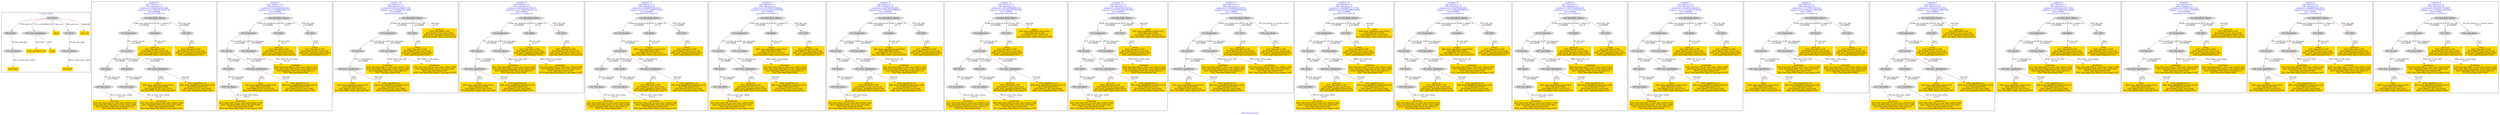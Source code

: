 digraph n0 {
fontcolor="blue"
remincross="true"
label="s09-s-18-artists.json"
subgraph cluster_0 {
label="1-correct model"
n2[style="filled",color="white",fillcolor="lightgray",label="E39_Actor1"];
n3[style="filled",color="white",fillcolor="lightgray",label="E69_Death1"];
n4[style="filled",color="white",fillcolor="lightgray",label="E82_Actor_Appellation1"];
n5[shape="plaintext",style="filled",fillcolor="gold",label="values"];
n6[style="filled",color="white",fillcolor="lightgray",label="E67_Birth1"];
n7[shape="plaintext",style="filled",fillcolor="gold",label="artist_uri"];
n8[style="filled",color="white",fillcolor="lightgray",label="E52_Time-Span1"];
n9[shape="plaintext",style="filled",fillcolor="gold",label="birthValue"];
n10[style="filled",color="white",fillcolor="lightgray",label="E52_Time-Span2"];
n11[shape="plaintext",style="filled",fillcolor="gold",label="deathValue"];
n12[shape="plaintext",style="filled",fillcolor="gold",label="artist_appellation_uri"];
n13[shape="plaintext",style="filled",fillcolor="gold",label="values"];
}
subgraph cluster_1 {
label="candidate 0\nlink coherence:1.0\nnode coherence:1.0\nconfidence:0.5388163832923888\nmapping score:0.5407165722085739\ncost:14.99986\n-precision:0.4-recall:0.55"
n15[style="filled",color="white",fillcolor="lightgray",label="E12_Production1"];
n16[style="filled",color="white",fillcolor="lightgray",label="E21_Person1"];
n17[style="filled",color="white",fillcolor="lightgray",label="E67_Birth1"];
n18[style="filled",color="white",fillcolor="lightgray",label="E69_Death1"];
n19[style="filled",color="white",fillcolor="lightgray",label="E82_Actor_Appellation1"];
n20[style="filled",color="white",fillcolor="lightgray",label="E22_Man-Made_Object1"];
n21[style="filled",color="white",fillcolor="lightgray",label="E30_Right1"];
n22[style="filled",color="white",fillcolor="lightgray",label="E35_Title1"];
n23[style="filled",color="white",fillcolor="lightgray",label="E52_Time-Span1"];
n24[style="filled",color="white",fillcolor="lightgray",label="E52_Time-Span3"];
n25[shape="plaintext",style="filled",fillcolor="gold",label="artist_uri\n[E35_Title,label,0.579]\n[E30_Right,P3_has_note,0.218]\n[E82_Actor_Appellation,label,0.203]\n[E22_Man-Made_Object,classLink,0.0]"];
n26[shape="plaintext",style="filled",fillcolor="gold",label="values\n[E82_Actor_Appellation,label,0.653]\n[E35_Title,label,0.265]\n[E30_Right,P3_has_note,0.075]\n[E22_Man-Made_Object,classLink,0.007]"];
n27[shape="plaintext",style="filled",fillcolor="gold",label="artist_appellation_uri\n[E82_Actor_Appellation,classLink,0.873]\n[E35_Title,label,0.073]\n[E30_Right,P3_has_note,0.028]\n[E82_Actor_Appellation,label,0.026]"];
n28[shape="plaintext",style="filled",fillcolor="gold",label="values\n[E35_Title,label,0.758]\n[E30_Right,P3_has_note,0.134]\n[E82_Actor_Appellation,label,0.081]\n[E40_Legal_Body,label,0.027]"];
n29[shape="plaintext",style="filled",fillcolor="gold",label="deathValue\n[E52_Time-Span,P82_at_some_time_within,0.399]\n[E52_Time-Span,P82b_end_of_the_end,0.265]\n[E52_Time-Span,label,0.195]\n[E52_Time-Span,P82a_begin_of_the_begin,0.141]"];
n30[shape="plaintext",style="filled",fillcolor="gold",label="birthValue\n[E52_Time-Span,P82_at_some_time_within,0.332]\n[E52_Time-Span,P82a_begin_of_the_begin,0.306]\n[E52_Time-Span,P82b_end_of_the_end,0.27]\n[E52_Time-Span,label,0.092]"];
}
subgraph cluster_2 {
label="candidate 1\nlink coherence:1.0\nnode coherence:1.0\nconfidence:0.5345248401288784\nmapping score:0.5392860578207371\ncost:13.99988\n-precision:0.21-recall:0.27"
n32[style="filled",color="white",fillcolor="lightgray",label="E12_Production1"];
n33[style="filled",color="white",fillcolor="lightgray",label="E21_Person1"];
n34[style="filled",color="white",fillcolor="lightgray",label="E52_Time-Span2"];
n35[style="filled",color="white",fillcolor="lightgray",label="E67_Birth1"];
n36[style="filled",color="white",fillcolor="lightgray",label="E82_Actor_Appellation1"];
n37[style="filled",color="white",fillcolor="lightgray",label="E22_Man-Made_Object1"];
n38[style="filled",color="white",fillcolor="lightgray",label="E30_Right1"];
n39[style="filled",color="white",fillcolor="lightgray",label="E35_Title1"];
n40[style="filled",color="white",fillcolor="lightgray",label="E52_Time-Span1"];
n41[shape="plaintext",style="filled",fillcolor="gold",label="artist_uri\n[E35_Title,label,0.579]\n[E30_Right,P3_has_note,0.218]\n[E82_Actor_Appellation,label,0.203]\n[E22_Man-Made_Object,classLink,0.0]"];
n42[shape="plaintext",style="filled",fillcolor="gold",label="values\n[E82_Actor_Appellation,label,0.653]\n[E35_Title,label,0.265]\n[E30_Right,P3_has_note,0.075]\n[E22_Man-Made_Object,classLink,0.007]"];
n43[shape="plaintext",style="filled",fillcolor="gold",label="artist_appellation_uri\n[E82_Actor_Appellation,classLink,0.873]\n[E35_Title,label,0.073]\n[E30_Right,P3_has_note,0.028]\n[E82_Actor_Appellation,label,0.026]"];
n44[shape="plaintext",style="filled",fillcolor="gold",label="values\n[E35_Title,label,0.758]\n[E30_Right,P3_has_note,0.134]\n[E82_Actor_Appellation,label,0.081]\n[E40_Legal_Body,label,0.027]"];
n45[shape="plaintext",style="filled",fillcolor="gold",label="birthValue\n[E52_Time-Span,P82_at_some_time_within,0.332]\n[E52_Time-Span,P82a_begin_of_the_begin,0.306]\n[E52_Time-Span,P82b_end_of_the_end,0.27]\n[E52_Time-Span,label,0.092]"];
n46[shape="plaintext",style="filled",fillcolor="gold",label="deathValue\n[E52_Time-Span,P82_at_some_time_within,0.399]\n[E52_Time-Span,P82b_end_of_the_end,0.265]\n[E52_Time-Span,label,0.195]\n[E52_Time-Span,P82a_begin_of_the_begin,0.141]"];
}
subgraph cluster_3 {
label="candidate 10\nlink coherence:1.0\nnode coherence:1.0\nconfidence:0.44911012586873106\nmapping score:0.538592264178466\ncost:10.99991\n-precision:0.18-recall:0.18"
n48[style="filled",color="white",fillcolor="lightgray",label="E12_Production1"];
n49[style="filled",color="white",fillcolor="lightgray",label="E21_Person1"];
n50[style="filled",color="white",fillcolor="lightgray",label="E52_Time-Span2"];
n51[style="filled",color="white",fillcolor="lightgray",label="E82_Actor_Appellation1"];
n52[style="filled",color="white",fillcolor="lightgray",label="E22_Man-Made_Object1"];
n53[style="filled",color="white",fillcolor="lightgray",label="E35_Title1"];
n54[shape="plaintext",style="filled",fillcolor="gold",label="values\n[E82_Actor_Appellation,label,0.653]\n[E35_Title,label,0.265]\n[E30_Right,P3_has_note,0.075]\n[E22_Man-Made_Object,classLink,0.007]"];
n55[shape="plaintext",style="filled",fillcolor="gold",label="artist_appellation_uri\n[E82_Actor_Appellation,classLink,0.873]\n[E35_Title,label,0.073]\n[E30_Right,P3_has_note,0.028]\n[E82_Actor_Appellation,label,0.026]"];
n56[shape="plaintext",style="filled",fillcolor="gold",label="artist_uri\n[E35_Title,label,0.579]\n[E30_Right,P3_has_note,0.218]\n[E82_Actor_Appellation,label,0.203]\n[E22_Man-Made_Object,classLink,0.0]"];
n57[shape="plaintext",style="filled",fillcolor="gold",label="values\n[E35_Title,label,0.758]\n[E30_Right,P3_has_note,0.134]\n[E82_Actor_Appellation,label,0.081]\n[E40_Legal_Body,label,0.027]"];
n58[shape="plaintext",style="filled",fillcolor="gold",label="birthValue\n[E52_Time-Span,P82_at_some_time_within,0.332]\n[E52_Time-Span,P82a_begin_of_the_begin,0.306]\n[E52_Time-Span,P82b_end_of_the_end,0.27]\n[E52_Time-Span,label,0.092]"];
n59[shape="plaintext",style="filled",fillcolor="gold",label="deathValue\n[E52_Time-Span,P82_at_some_time_within,0.399]\n[E52_Time-Span,P82b_end_of_the_end,0.265]\n[E52_Time-Span,label,0.195]\n[E52_Time-Span,P82a_begin_of_the_begin,0.141]"];
}
subgraph cluster_4 {
label="candidate 11\nlink coherence:1.0\nnode coherence:1.0\nconfidence:0.44154814217066735\nmapping score:0.536071602945778\ncost:11.99991\n-precision:0.17-recall:0.18"
n61[style="filled",color="white",fillcolor="lightgray",label="E12_Production1"];
n62[style="filled",color="white",fillcolor="lightgray",label="E21_Person1"];
n63[style="filled",color="white",fillcolor="lightgray",label="E52_Time-Span2"];
n64[style="filled",color="white",fillcolor="lightgray",label="E82_Actor_Appellation1"];
n65[style="filled",color="white",fillcolor="lightgray",label="E22_Man-Made_Object1"];
n66[style="filled",color="white",fillcolor="lightgray",label="E30_Right1"];
n67[style="filled",color="white",fillcolor="lightgray",label="E35_Title1"];
n68[shape="plaintext",style="filled",fillcolor="gold",label="values\n[E35_Title,label,0.758]\n[E30_Right,P3_has_note,0.134]\n[E82_Actor_Appellation,label,0.081]\n[E40_Legal_Body,label,0.027]"];
n69[shape="plaintext",style="filled",fillcolor="gold",label="values\n[E82_Actor_Appellation,label,0.653]\n[E35_Title,label,0.265]\n[E30_Right,P3_has_note,0.075]\n[E22_Man-Made_Object,classLink,0.007]"];
n70[shape="plaintext",style="filled",fillcolor="gold",label="artist_appellation_uri\n[E82_Actor_Appellation,classLink,0.873]\n[E35_Title,label,0.073]\n[E30_Right,P3_has_note,0.028]\n[E82_Actor_Appellation,label,0.026]"];
n71[shape="plaintext",style="filled",fillcolor="gold",label="artist_uri\n[E35_Title,label,0.579]\n[E30_Right,P3_has_note,0.218]\n[E82_Actor_Appellation,label,0.203]\n[E22_Man-Made_Object,classLink,0.0]"];
n72[shape="plaintext",style="filled",fillcolor="gold",label="birthValue\n[E52_Time-Span,P82_at_some_time_within,0.332]\n[E52_Time-Span,P82a_begin_of_the_begin,0.306]\n[E52_Time-Span,P82b_end_of_the_end,0.27]\n[E52_Time-Span,label,0.092]"];
n73[shape="plaintext",style="filled",fillcolor="gold",label="deathValue\n[E52_Time-Span,P82_at_some_time_within,0.399]\n[E52_Time-Span,P82b_end_of_the_end,0.265]\n[E52_Time-Span,label,0.195]\n[E52_Time-Span,P82a_begin_of_the_begin,0.141]"];
}
subgraph cluster_5 {
label="candidate 12\nlink coherence:1.0\nnode coherence:1.0\nconfidence:0.4399937509929339\nmapping score:0.5077756947754224\ncost:14.99986\n-precision:0.33-recall:0.45"
n75[style="filled",color="white",fillcolor="lightgray",label="E12_Production1"];
n76[style="filled",color="white",fillcolor="lightgray",label="E21_Person1"];
n77[style="filled",color="white",fillcolor="lightgray",label="E67_Birth1"];
n78[style="filled",color="white",fillcolor="lightgray",label="E69_Death1"];
n79[style="filled",color="white",fillcolor="lightgray",label="E82_Actor_Appellation1"];
n80[style="filled",color="white",fillcolor="lightgray",label="E22_Man-Made_Object1"];
n81[style="filled",color="white",fillcolor="lightgray",label="E30_Right1"];
n82[style="filled",color="white",fillcolor="lightgray",label="E35_Title1"];
n83[style="filled",color="white",fillcolor="lightgray",label="E52_Time-Span1"];
n84[style="filled",color="white",fillcolor="lightgray",label="E52_Time-Span3"];
n85[shape="plaintext",style="filled",fillcolor="gold",label="values\n[E82_Actor_Appellation,label,0.653]\n[E35_Title,label,0.265]\n[E30_Right,P3_has_note,0.075]\n[E22_Man-Made_Object,classLink,0.007]"];
n86[shape="plaintext",style="filled",fillcolor="gold",label="artist_uri\n[E35_Title,label,0.579]\n[E30_Right,P3_has_note,0.218]\n[E82_Actor_Appellation,label,0.203]\n[E22_Man-Made_Object,classLink,0.0]"];
n87[shape="plaintext",style="filled",fillcolor="gold",label="artist_appellation_uri\n[E82_Actor_Appellation,classLink,0.873]\n[E35_Title,label,0.073]\n[E30_Right,P3_has_note,0.028]\n[E82_Actor_Appellation,label,0.026]"];
n88[shape="plaintext",style="filled",fillcolor="gold",label="values\n[E35_Title,label,0.758]\n[E30_Right,P3_has_note,0.134]\n[E82_Actor_Appellation,label,0.081]\n[E40_Legal_Body,label,0.027]"];
n89[shape="plaintext",style="filled",fillcolor="gold",label="deathValue\n[E52_Time-Span,P82_at_some_time_within,0.399]\n[E52_Time-Span,P82b_end_of_the_end,0.265]\n[E52_Time-Span,label,0.195]\n[E52_Time-Span,P82a_begin_of_the_begin,0.141]"];
n90[shape="plaintext",style="filled",fillcolor="gold",label="birthValue\n[E52_Time-Span,P82_at_some_time_within,0.332]\n[E52_Time-Span,P82a_begin_of_the_begin,0.306]\n[E52_Time-Span,P82b_end_of_the_end,0.27]\n[E52_Time-Span,label,0.092]"];
}
subgraph cluster_6 {
label="candidate 13\nlink coherence:1.0\nnode coherence:1.0\nconfidence:0.4357022078294234\nmapping score:0.5063451803875856\ncost:13.99988\n-precision:0.14-recall:0.18"
n92[style="filled",color="white",fillcolor="lightgray",label="E12_Production1"];
n93[style="filled",color="white",fillcolor="lightgray",label="E21_Person1"];
n94[style="filled",color="white",fillcolor="lightgray",label="E52_Time-Span2"];
n95[style="filled",color="white",fillcolor="lightgray",label="E67_Birth1"];
n96[style="filled",color="white",fillcolor="lightgray",label="E82_Actor_Appellation1"];
n97[style="filled",color="white",fillcolor="lightgray",label="E22_Man-Made_Object1"];
n98[style="filled",color="white",fillcolor="lightgray",label="E30_Right1"];
n99[style="filled",color="white",fillcolor="lightgray",label="E35_Title1"];
n100[style="filled",color="white",fillcolor="lightgray",label="E52_Time-Span1"];
n101[shape="plaintext",style="filled",fillcolor="gold",label="values\n[E82_Actor_Appellation,label,0.653]\n[E35_Title,label,0.265]\n[E30_Right,P3_has_note,0.075]\n[E22_Man-Made_Object,classLink,0.007]"];
n102[shape="plaintext",style="filled",fillcolor="gold",label="artist_uri\n[E35_Title,label,0.579]\n[E30_Right,P3_has_note,0.218]\n[E82_Actor_Appellation,label,0.203]\n[E22_Man-Made_Object,classLink,0.0]"];
n103[shape="plaintext",style="filled",fillcolor="gold",label="artist_appellation_uri\n[E82_Actor_Appellation,classLink,0.873]\n[E35_Title,label,0.073]\n[E30_Right,P3_has_note,0.028]\n[E82_Actor_Appellation,label,0.026]"];
n104[shape="plaintext",style="filled",fillcolor="gold",label="values\n[E35_Title,label,0.758]\n[E30_Right,P3_has_note,0.134]\n[E82_Actor_Appellation,label,0.081]\n[E40_Legal_Body,label,0.027]"];
n105[shape="plaintext",style="filled",fillcolor="gold",label="birthValue\n[E52_Time-Span,P82_at_some_time_within,0.332]\n[E52_Time-Span,P82a_begin_of_the_begin,0.306]\n[E52_Time-Span,P82b_end_of_the_end,0.27]\n[E52_Time-Span,label,0.092]"];
n106[shape="plaintext",style="filled",fillcolor="gold",label="deathValue\n[E52_Time-Span,P82_at_some_time_within,0.399]\n[E52_Time-Span,P82b_end_of_the_end,0.265]\n[E52_Time-Span,label,0.195]\n[E52_Time-Span,P82a_begin_of_the_begin,0.141]"];
}
subgraph cluster_7 {
label="candidate 14\nlink coherence:1.0\nnode coherence:1.0\nconfidence:0.429574637636809\nmapping score:0.5043026569900474\ncost:13.99988\n-precision:0.14-recall:0.18"
n108[style="filled",color="white",fillcolor="lightgray",label="E12_Production1"];
n109[style="filled",color="white",fillcolor="lightgray",label="E21_Person1"];
n110[style="filled",color="white",fillcolor="lightgray",label="E52_Time-Span2"];
n111[style="filled",color="white",fillcolor="lightgray",label="E67_Birth1"];
n112[style="filled",color="white",fillcolor="lightgray",label="E82_Actor_Appellation1"];
n113[style="filled",color="white",fillcolor="lightgray",label="E22_Man-Made_Object1"];
n114[style="filled",color="white",fillcolor="lightgray",label="E30_Right1"];
n115[style="filled",color="white",fillcolor="lightgray",label="E35_Title1"];
n116[style="filled",color="white",fillcolor="lightgray",label="E52_Time-Span1"];
n117[shape="plaintext",style="filled",fillcolor="gold",label="values\n[E82_Actor_Appellation,label,0.653]\n[E35_Title,label,0.265]\n[E30_Right,P3_has_note,0.075]\n[E22_Man-Made_Object,classLink,0.007]"];
n118[shape="plaintext",style="filled",fillcolor="gold",label="artist_uri\n[E35_Title,label,0.579]\n[E30_Right,P3_has_note,0.218]\n[E82_Actor_Appellation,label,0.203]\n[E22_Man-Made_Object,classLink,0.0]"];
n119[shape="plaintext",style="filled",fillcolor="gold",label="artist_appellation_uri\n[E82_Actor_Appellation,classLink,0.873]\n[E35_Title,label,0.073]\n[E30_Right,P3_has_note,0.028]\n[E82_Actor_Appellation,label,0.026]"];
n120[shape="plaintext",style="filled",fillcolor="gold",label="values\n[E35_Title,label,0.758]\n[E30_Right,P3_has_note,0.134]\n[E82_Actor_Appellation,label,0.081]\n[E40_Legal_Body,label,0.027]"];
n121[shape="plaintext",style="filled",fillcolor="gold",label="birthValue\n[E52_Time-Span,P82_at_some_time_within,0.332]\n[E52_Time-Span,P82a_begin_of_the_begin,0.306]\n[E52_Time-Span,P82b_end_of_the_end,0.27]\n[E52_Time-Span,label,0.092]"];
n122[shape="plaintext",style="filled",fillcolor="gold",label="deathValue\n[E52_Time-Span,P82_at_some_time_within,0.399]\n[E52_Time-Span,P82b_end_of_the_end,0.265]\n[E52_Time-Span,label,0.195]\n[E52_Time-Span,P82a_begin_of_the_begin,0.141]"];
}
subgraph cluster_8 {
label="candidate 15\nlink coherence:1.0\nnode coherence:1.0\nconfidence:0.42872878886983296\nmapping score:0.5040207074010554\ncost:13.99986\n-precision:0.36-recall:0.45"
n124[style="filled",color="white",fillcolor="lightgray",label="E12_Production1"];
n125[style="filled",color="white",fillcolor="lightgray",label="E21_Person1"];
n126[style="filled",color="white",fillcolor="lightgray",label="E67_Birth1"];
n127[style="filled",color="white",fillcolor="lightgray",label="E69_Death1"];
n128[style="filled",color="white",fillcolor="lightgray",label="E82_Actor_Appellation1"];
n129[style="filled",color="white",fillcolor="lightgray",label="E22_Man-Made_Object1"];
n130[style="filled",color="white",fillcolor="lightgray",label="E35_Title1"];
n131[style="filled",color="white",fillcolor="lightgray",label="E52_Time-Span1"];
n132[style="filled",color="white",fillcolor="lightgray",label="E52_Time-Span3"];
n133[shape="plaintext",style="filled",fillcolor="gold",label="artist_uri\n[E35_Title,label,0.579]\n[E30_Right,P3_has_note,0.218]\n[E82_Actor_Appellation,label,0.203]\n[E22_Man-Made_Object,classLink,0.0]"];
n134[shape="plaintext",style="filled",fillcolor="gold",label="artist_appellation_uri\n[E82_Actor_Appellation,classLink,0.873]\n[E35_Title,label,0.073]\n[E30_Right,P3_has_note,0.028]\n[E82_Actor_Appellation,label,0.026]"];
n135[shape="plaintext",style="filled",fillcolor="gold",label="values\n[E82_Actor_Appellation,label,0.653]\n[E35_Title,label,0.265]\n[E30_Right,P3_has_note,0.075]\n[E22_Man-Made_Object,classLink,0.007]"];
n136[shape="plaintext",style="filled",fillcolor="gold",label="values\n[E35_Title,label,0.758]\n[E30_Right,P3_has_note,0.134]\n[E82_Actor_Appellation,label,0.081]\n[E40_Legal_Body,label,0.027]"];
n137[shape="plaintext",style="filled",fillcolor="gold",label="deathValue\n[E52_Time-Span,P82_at_some_time_within,0.399]\n[E52_Time-Span,P82b_end_of_the_end,0.265]\n[E52_Time-Span,label,0.195]\n[E52_Time-Span,P82a_begin_of_the_begin,0.141]"];
n138[shape="plaintext",style="filled",fillcolor="gold",label="birthValue\n[E52_Time-Span,P82_at_some_time_within,0.332]\n[E52_Time-Span,P82a_begin_of_the_begin,0.306]\n[E52_Time-Span,P82b_end_of_the_end,0.27]\n[E52_Time-Span,label,0.092]"];
}
subgraph cluster_9 {
label="candidate 16\nlink coherence:1.0\nnode coherence:1.0\nconfidence:0.4244372457063224\nmapping score:0.5025901930132185\ncost:12.99988\n-precision:0.15-recall:0.18"
n140[style="filled",color="white",fillcolor="lightgray",label="E12_Production1"];
n141[style="filled",color="white",fillcolor="lightgray",label="E21_Person1"];
n142[style="filled",color="white",fillcolor="lightgray",label="E52_Time-Span2"];
n143[style="filled",color="white",fillcolor="lightgray",label="E67_Birth1"];
n144[style="filled",color="white",fillcolor="lightgray",label="E82_Actor_Appellation1"];
n145[style="filled",color="white",fillcolor="lightgray",label="E22_Man-Made_Object1"];
n146[style="filled",color="white",fillcolor="lightgray",label="E35_Title1"];
n147[style="filled",color="white",fillcolor="lightgray",label="E52_Time-Span1"];
n148[shape="plaintext",style="filled",fillcolor="gold",label="artist_uri\n[E35_Title,label,0.579]\n[E30_Right,P3_has_note,0.218]\n[E82_Actor_Appellation,label,0.203]\n[E22_Man-Made_Object,classLink,0.0]"];
n149[shape="plaintext",style="filled",fillcolor="gold",label="artist_appellation_uri\n[E82_Actor_Appellation,classLink,0.873]\n[E35_Title,label,0.073]\n[E30_Right,P3_has_note,0.028]\n[E82_Actor_Appellation,label,0.026]"];
n150[shape="plaintext",style="filled",fillcolor="gold",label="values\n[E82_Actor_Appellation,label,0.653]\n[E35_Title,label,0.265]\n[E30_Right,P3_has_note,0.075]\n[E22_Man-Made_Object,classLink,0.007]"];
n151[shape="plaintext",style="filled",fillcolor="gold",label="values\n[E35_Title,label,0.758]\n[E30_Right,P3_has_note,0.134]\n[E82_Actor_Appellation,label,0.081]\n[E40_Legal_Body,label,0.027]"];
n152[shape="plaintext",style="filled",fillcolor="gold",label="birthValue\n[E52_Time-Span,P82_at_some_time_within,0.332]\n[E52_Time-Span,P82a_begin_of_the_begin,0.306]\n[E52_Time-Span,P82b_end_of_the_end,0.27]\n[E52_Time-Span,label,0.092]"];
n153[shape="plaintext",style="filled",fillcolor="gold",label="deathValue\n[E52_Time-Span,P82_at_some_time_within,0.399]\n[E52_Time-Span,P82b_end_of_the_end,0.265]\n[E52_Time-Span,label,0.195]\n[E52_Time-Span,P82a_begin_of_the_begin,0.141]"];
}
subgraph cluster_10 {
label="candidate 17\nlink coherence:1.0\nnode coherence:1.0\nconfidence:0.42364620928306973\nmapping score:0.5301042919832455\ncost:11.99991\n-precision:0.17-recall:0.18"
n155[style="filled",color="white",fillcolor="lightgray",label="E12_Production1"];
n156[style="filled",color="white",fillcolor="lightgray",label="E21_Person1"];
n157[style="filled",color="white",fillcolor="lightgray",label="E52_Time-Span2"];
n158[style="filled",color="white",fillcolor="lightgray",label="E82_Actor_Appellation1"];
n159[style="filled",color="white",fillcolor="lightgray",label="E22_Man-Made_Object1"];
n160[style="filled",color="white",fillcolor="lightgray",label="E35_Title1"];
n161[style="filled",color="white",fillcolor="lightgray",label="E40_Legal_Body1"];
n162[shape="plaintext",style="filled",fillcolor="gold",label="values\n[E82_Actor_Appellation,label,0.653]\n[E35_Title,label,0.265]\n[E30_Right,P3_has_note,0.075]\n[E22_Man-Made_Object,classLink,0.007]"];
n163[shape="plaintext",style="filled",fillcolor="gold",label="artist_appellation_uri\n[E82_Actor_Appellation,classLink,0.873]\n[E35_Title,label,0.073]\n[E30_Right,P3_has_note,0.028]\n[E82_Actor_Appellation,label,0.026]"];
n164[shape="plaintext",style="filled",fillcolor="gold",label="artist_uri\n[E35_Title,label,0.579]\n[E30_Right,P3_has_note,0.218]\n[E82_Actor_Appellation,label,0.203]\n[E22_Man-Made_Object,classLink,0.0]"];
n165[shape="plaintext",style="filled",fillcolor="gold",label="values\n[E35_Title,label,0.758]\n[E30_Right,P3_has_note,0.134]\n[E82_Actor_Appellation,label,0.081]\n[E40_Legal_Body,label,0.027]"];
n166[shape="plaintext",style="filled",fillcolor="gold",label="birthValue\n[E52_Time-Span,P82_at_some_time_within,0.332]\n[E52_Time-Span,P82a_begin_of_the_begin,0.306]\n[E52_Time-Span,P82b_end_of_the_end,0.27]\n[E52_Time-Span,label,0.092]"];
n167[shape="plaintext",style="filled",fillcolor="gold",label="deathValue\n[E52_Time-Span,P82_at_some_time_within,0.399]\n[E52_Time-Span,P82b_end_of_the_end,0.265]\n[E52_Time-Span,label,0.195]\n[E52_Time-Span,P82a_begin_of_the_begin,0.141]"];
}
subgraph cluster_11 {
label="candidate 18\nlink coherence:1.0\nnode coherence:1.0\nconfidence:0.41830967551370796\nmapping score:0.5005476696156804\ncost:12.99988\n-precision:0.15-recall:0.18"
n169[style="filled",color="white",fillcolor="lightgray",label="E12_Production1"];
n170[style="filled",color="white",fillcolor="lightgray",label="E21_Person1"];
n171[style="filled",color="white",fillcolor="lightgray",label="E52_Time-Span2"];
n172[style="filled",color="white",fillcolor="lightgray",label="E67_Birth1"];
n173[style="filled",color="white",fillcolor="lightgray",label="E82_Actor_Appellation1"];
n174[style="filled",color="white",fillcolor="lightgray",label="E22_Man-Made_Object1"];
n175[style="filled",color="white",fillcolor="lightgray",label="E35_Title1"];
n176[style="filled",color="white",fillcolor="lightgray",label="E52_Time-Span1"];
n177[shape="plaintext",style="filled",fillcolor="gold",label="artist_uri\n[E35_Title,label,0.579]\n[E30_Right,P3_has_note,0.218]\n[E82_Actor_Appellation,label,0.203]\n[E22_Man-Made_Object,classLink,0.0]"];
n178[shape="plaintext",style="filled",fillcolor="gold",label="artist_appellation_uri\n[E82_Actor_Appellation,classLink,0.873]\n[E35_Title,label,0.073]\n[E30_Right,P3_has_note,0.028]\n[E82_Actor_Appellation,label,0.026]"];
n179[shape="plaintext",style="filled",fillcolor="gold",label="values\n[E82_Actor_Appellation,label,0.653]\n[E35_Title,label,0.265]\n[E30_Right,P3_has_note,0.075]\n[E22_Man-Made_Object,classLink,0.007]"];
n180[shape="plaintext",style="filled",fillcolor="gold",label="values\n[E35_Title,label,0.758]\n[E30_Right,P3_has_note,0.134]\n[E82_Actor_Appellation,label,0.081]\n[E40_Legal_Body,label,0.027]"];
n181[shape="plaintext",style="filled",fillcolor="gold",label="birthValue\n[E52_Time-Span,P82_at_some_time_within,0.332]\n[E52_Time-Span,P82a_begin_of_the_begin,0.306]\n[E52_Time-Span,P82b_end_of_the_end,0.27]\n[E52_Time-Span,label,0.092]"];
n182[shape="plaintext",style="filled",fillcolor="gold",label="deathValue\n[E52_Time-Span,P82_at_some_time_within,0.399]\n[E52_Time-Span,P82b_end_of_the_end,0.265]\n[E52_Time-Span,label,0.195]\n[E52_Time-Span,P82a_begin_of_the_begin,0.141]"];
}
subgraph cluster_12 {
label="candidate 19\nlink coherence:1.0\nnode coherence:1.0\nconfidence:0.4176447809645883\nmapping score:0.5003260380993072\ncost:13.99988\n-precision:0.21-recall:0.27"
n184[style="filled",color="white",fillcolor="lightgray",label="E12_Production1"];
n185[style="filled",color="white",fillcolor="lightgray",label="E21_Person1"];
n186[style="filled",color="white",fillcolor="lightgray",label="E52_Time-Span2"];
n187[style="filled",color="white",fillcolor="lightgray",label="E67_Birth1"];
n188[style="filled",color="white",fillcolor="lightgray",label="E82_Actor_Appellation1"];
n189[style="filled",color="white",fillcolor="lightgray",label="E22_Man-Made_Object1"];
n190[style="filled",color="white",fillcolor="lightgray",label="E30_Right1"];
n191[style="filled",color="white",fillcolor="lightgray",label="E35_Title1"];
n192[style="filled",color="white",fillcolor="lightgray",label="E52_Time-Span1"];
n193[shape="plaintext",style="filled",fillcolor="gold",label="values\n[E82_Actor_Appellation,label,0.653]\n[E35_Title,label,0.265]\n[E30_Right,P3_has_note,0.075]\n[E22_Man-Made_Object,classLink,0.007]"];
n194[shape="plaintext",style="filled",fillcolor="gold",label="artist_uri\n[E35_Title,label,0.579]\n[E30_Right,P3_has_note,0.218]\n[E82_Actor_Appellation,label,0.203]\n[E22_Man-Made_Object,classLink,0.0]"];
n195[shape="plaintext",style="filled",fillcolor="gold",label="artist_appellation_uri\n[E82_Actor_Appellation,classLink,0.873]\n[E35_Title,label,0.073]\n[E30_Right,P3_has_note,0.028]\n[E82_Actor_Appellation,label,0.026]"];
n196[shape="plaintext",style="filled",fillcolor="gold",label="values\n[E35_Title,label,0.758]\n[E30_Right,P3_has_note,0.134]\n[E82_Actor_Appellation,label,0.081]\n[E40_Legal_Body,label,0.027]"];
n197[shape="plaintext",style="filled",fillcolor="gold",label="deathValue\n[E52_Time-Span,P82_at_some_time_within,0.399]\n[E52_Time-Span,P82b_end_of_the_end,0.265]\n[E52_Time-Span,label,0.195]\n[E52_Time-Span,P82a_begin_of_the_begin,0.141]"];
n198[shape="plaintext",style="filled",fillcolor="gold",label="birthValue\n[E52_Time-Span,P82_at_some_time_within,0.332]\n[E52_Time-Span,P82a_begin_of_the_begin,0.306]\n[E52_Time-Span,P82b_end_of_the_end,0.27]\n[E52_Time-Span,label,0.092]"];
}
subgraph cluster_13 {
label="candidate 2\nlink coherence:1.0\nnode coherence:1.0\nconfidence:0.5283972699362639\nmapping score:0.537243534423199\ncost:13.99988\n-precision:0.21-recall:0.27"
n200[style="filled",color="white",fillcolor="lightgray",label="E12_Production1"];
n201[style="filled",color="white",fillcolor="lightgray",label="E21_Person1"];
n202[style="filled",color="white",fillcolor="lightgray",label="E52_Time-Span2"];
n203[style="filled",color="white",fillcolor="lightgray",label="E67_Birth1"];
n204[style="filled",color="white",fillcolor="lightgray",label="E82_Actor_Appellation1"];
n205[style="filled",color="white",fillcolor="lightgray",label="E22_Man-Made_Object1"];
n206[style="filled",color="white",fillcolor="lightgray",label="E30_Right1"];
n207[style="filled",color="white",fillcolor="lightgray",label="E35_Title1"];
n208[style="filled",color="white",fillcolor="lightgray",label="E52_Time-Span1"];
n209[shape="plaintext",style="filled",fillcolor="gold",label="artist_uri\n[E35_Title,label,0.579]\n[E30_Right,P3_has_note,0.218]\n[E82_Actor_Appellation,label,0.203]\n[E22_Man-Made_Object,classLink,0.0]"];
n210[shape="plaintext",style="filled",fillcolor="gold",label="values\n[E82_Actor_Appellation,label,0.653]\n[E35_Title,label,0.265]\n[E30_Right,P3_has_note,0.075]\n[E22_Man-Made_Object,classLink,0.007]"];
n211[shape="plaintext",style="filled",fillcolor="gold",label="artist_appellation_uri\n[E82_Actor_Appellation,classLink,0.873]\n[E35_Title,label,0.073]\n[E30_Right,P3_has_note,0.028]\n[E82_Actor_Appellation,label,0.026]"];
n212[shape="plaintext",style="filled",fillcolor="gold",label="values\n[E35_Title,label,0.758]\n[E30_Right,P3_has_note,0.134]\n[E82_Actor_Appellation,label,0.081]\n[E40_Legal_Body,label,0.027]"];
n213[shape="plaintext",style="filled",fillcolor="gold",label="birthValue\n[E52_Time-Span,P82_at_some_time_within,0.332]\n[E52_Time-Span,P82a_begin_of_the_begin,0.306]\n[E52_Time-Span,P82b_end_of_the_end,0.27]\n[E52_Time-Span,label,0.092]"];
n214[shape="plaintext",style="filled",fillcolor="gold",label="deathValue\n[E52_Time-Span,P82_at_some_time_within,0.399]\n[E52_Time-Span,P82b_end_of_the_end,0.265]\n[E52_Time-Span,label,0.195]\n[E52_Time-Span,P82a_begin_of_the_begin,0.141]"];
}
subgraph cluster_14 {
label="candidate 3\nlink coherence:1.0\nnode coherence:1.0\nconfidence:0.5164674132640432\nmapping score:0.5332669155324589\ncost:13.99988\n-precision:0.29-recall:0.36"
n216[style="filled",color="white",fillcolor="lightgray",label="E12_Production1"];
n217[style="filled",color="white",fillcolor="lightgray",label="E21_Person1"];
n218[style="filled",color="white",fillcolor="lightgray",label="E52_Time-Span2"];
n219[style="filled",color="white",fillcolor="lightgray",label="E67_Birth1"];
n220[style="filled",color="white",fillcolor="lightgray",label="E82_Actor_Appellation1"];
n221[style="filled",color="white",fillcolor="lightgray",label="E22_Man-Made_Object1"];
n222[style="filled",color="white",fillcolor="lightgray",label="E30_Right1"];
n223[style="filled",color="white",fillcolor="lightgray",label="E35_Title1"];
n224[style="filled",color="white",fillcolor="lightgray",label="E52_Time-Span1"];
n225[shape="plaintext",style="filled",fillcolor="gold",label="artist_uri\n[E35_Title,label,0.579]\n[E30_Right,P3_has_note,0.218]\n[E82_Actor_Appellation,label,0.203]\n[E22_Man-Made_Object,classLink,0.0]"];
n226[shape="plaintext",style="filled",fillcolor="gold",label="values\n[E82_Actor_Appellation,label,0.653]\n[E35_Title,label,0.265]\n[E30_Right,P3_has_note,0.075]\n[E22_Man-Made_Object,classLink,0.007]"];
n227[shape="plaintext",style="filled",fillcolor="gold",label="artist_appellation_uri\n[E82_Actor_Appellation,classLink,0.873]\n[E35_Title,label,0.073]\n[E30_Right,P3_has_note,0.028]\n[E82_Actor_Appellation,label,0.026]"];
n228[shape="plaintext",style="filled",fillcolor="gold",label="values\n[E35_Title,label,0.758]\n[E30_Right,P3_has_note,0.134]\n[E82_Actor_Appellation,label,0.081]\n[E40_Legal_Body,label,0.027]"];
n229[shape="plaintext",style="filled",fillcolor="gold",label="deathValue\n[E52_Time-Span,P82_at_some_time_within,0.399]\n[E52_Time-Span,P82b_end_of_the_end,0.265]\n[E52_Time-Span,label,0.195]\n[E52_Time-Span,P82a_begin_of_the_begin,0.141]"];
n230[shape="plaintext",style="filled",fillcolor="gold",label="birthValue\n[E52_Time-Span,P82_at_some_time_within,0.332]\n[E52_Time-Span,P82a_begin_of_the_begin,0.306]\n[E52_Time-Span,P82b_end_of_the_end,0.27]\n[E52_Time-Span,label,0.092]"];
}
subgraph cluster_15 {
label="candidate 4\nlink coherence:1.0\nnode coherence:1.0\nconfidence:0.5121758701005328\nmapping score:0.5596141789223998\ncost:11.99991\n-precision:0.17-recall:0.18"
n232[style="filled",color="white",fillcolor="lightgray",label="E12_Production1"];
n233[style="filled",color="white",fillcolor="lightgray",label="E21_Person1"];
n234[style="filled",color="white",fillcolor="lightgray",label="E52_Time-Span2"];
n235[style="filled",color="white",fillcolor="lightgray",label="E82_Actor_Appellation1"];
n236[style="filled",color="white",fillcolor="lightgray",label="E22_Man-Made_Object1"];
n237[style="filled",color="white",fillcolor="lightgray",label="E30_Right1"];
n238[style="filled",color="white",fillcolor="lightgray",label="E35_Title1"];
n239[shape="plaintext",style="filled",fillcolor="gold",label="artist_uri\n[E35_Title,label,0.579]\n[E30_Right,P3_has_note,0.218]\n[E82_Actor_Appellation,label,0.203]\n[E22_Man-Made_Object,classLink,0.0]"];
n240[shape="plaintext",style="filled",fillcolor="gold",label="values\n[E82_Actor_Appellation,label,0.653]\n[E35_Title,label,0.265]\n[E30_Right,P3_has_note,0.075]\n[E22_Man-Made_Object,classLink,0.007]"];
n241[shape="plaintext",style="filled",fillcolor="gold",label="artist_appellation_uri\n[E82_Actor_Appellation,classLink,0.873]\n[E35_Title,label,0.073]\n[E30_Right,P3_has_note,0.028]\n[E82_Actor_Appellation,label,0.026]"];
n242[shape="plaintext",style="filled",fillcolor="gold",label="values\n[E35_Title,label,0.758]\n[E30_Right,P3_has_note,0.134]\n[E82_Actor_Appellation,label,0.081]\n[E40_Legal_Body,label,0.027]"];
n243[shape="plaintext",style="filled",fillcolor="gold",label="deathValue\n[E52_Time-Span,P82_at_some_time_within,0.399]\n[E52_Time-Span,P82b_end_of_the_end,0.265]\n[E52_Time-Span,label,0.195]\n[E52_Time-Span,P82a_begin_of_the_begin,0.141]"];
n244[shape="plaintext",style="filled",fillcolor="gold",label="birthValue\n[E52_Time-Span,P82_at_some_time_within,0.332]\n[E52_Time-Span,P82a_begin_of_the_begin,0.306]\n[E52_Time-Span,P82b_end_of_the_end,0.27]\n[E52_Time-Span,label,0.092]"];
}
subgraph cluster_16 {
label="candidate 5\nlink coherence:1.0\nnode coherence:1.0\nconfidence:0.5025432473133841\nmapping score:0.5286255268822392\ncost:13.99986\n-precision:0.43-recall:0.55"
n246[style="filled",color="white",fillcolor="lightgray",label="E12_Production1"];
n247[style="filled",color="white",fillcolor="lightgray",label="E21_Person1"];
n248[style="filled",color="white",fillcolor="lightgray",label="E67_Birth1"];
n249[style="filled",color="white",fillcolor="lightgray",label="E69_Death1"];
n250[style="filled",color="white",fillcolor="lightgray",label="E82_Actor_Appellation1"];
n251[style="filled",color="white",fillcolor="lightgray",label="E22_Man-Made_Object1"];
n252[style="filled",color="white",fillcolor="lightgray",label="E35_Title1"];
n253[style="filled",color="white",fillcolor="lightgray",label="E52_Time-Span1"];
n254[style="filled",color="white",fillcolor="lightgray",label="E52_Time-Span3"];
n255[shape="plaintext",style="filled",fillcolor="gold",label="values\n[E82_Actor_Appellation,label,0.653]\n[E35_Title,label,0.265]\n[E30_Right,P3_has_note,0.075]\n[E22_Man-Made_Object,classLink,0.007]"];
n256[shape="plaintext",style="filled",fillcolor="gold",label="artist_appellation_uri\n[E82_Actor_Appellation,classLink,0.873]\n[E35_Title,label,0.073]\n[E30_Right,P3_has_note,0.028]\n[E82_Actor_Appellation,label,0.026]"];
n257[shape="plaintext",style="filled",fillcolor="gold",label="artist_uri\n[E35_Title,label,0.579]\n[E30_Right,P3_has_note,0.218]\n[E82_Actor_Appellation,label,0.203]\n[E22_Man-Made_Object,classLink,0.0]"];
n258[shape="plaintext",style="filled",fillcolor="gold",label="values\n[E35_Title,label,0.758]\n[E30_Right,P3_has_note,0.134]\n[E82_Actor_Appellation,label,0.081]\n[E40_Legal_Body,label,0.027]"];
n259[shape="plaintext",style="filled",fillcolor="gold",label="deathValue\n[E52_Time-Span,P82_at_some_time_within,0.399]\n[E52_Time-Span,P82b_end_of_the_end,0.265]\n[E52_Time-Span,label,0.195]\n[E52_Time-Span,P82a_begin_of_the_begin,0.141]"];
n260[shape="plaintext",style="filled",fillcolor="gold",label="birthValue\n[E52_Time-Span,P82_at_some_time_within,0.332]\n[E52_Time-Span,P82a_begin_of_the_begin,0.306]\n[E52_Time-Span,P82b_end_of_the_end,0.27]\n[E52_Time-Span,label,0.092]"];
}
subgraph cluster_17 {
label="candidate 6\nlink coherence:1.0\nnode coherence:1.0\nconfidence:0.48538326184773584\nmapping score:0.5506833095048008\ncost:11.99991\n-precision:0.17-recall:0.18"
n262[style="filled",color="white",fillcolor="lightgray",label="E12_Production1"];
n263[style="filled",color="white",fillcolor="lightgray",label="E21_Person1"];
n264[style="filled",color="white",fillcolor="lightgray",label="E52_Time-Span2"];
n265[style="filled",color="white",fillcolor="lightgray",label="E82_Actor_Appellation1"];
n266[style="filled",color="white",fillcolor="lightgray",label="E22_Man-Made_Object1"];
n267[style="filled",color="white",fillcolor="lightgray",label="E30_Right1"];
n268[style="filled",color="white",fillcolor="lightgray",label="E35_Title1"];
n269[shape="plaintext",style="filled",fillcolor="gold",label="artist_uri\n[E35_Title,label,0.579]\n[E30_Right,P3_has_note,0.218]\n[E82_Actor_Appellation,label,0.203]\n[E22_Man-Made_Object,classLink,0.0]"];
n270[shape="plaintext",style="filled",fillcolor="gold",label="values\n[E82_Actor_Appellation,label,0.653]\n[E35_Title,label,0.265]\n[E30_Right,P3_has_note,0.075]\n[E22_Man-Made_Object,classLink,0.007]"];
n271[shape="plaintext",style="filled",fillcolor="gold",label="artist_appellation_uri\n[E82_Actor_Appellation,classLink,0.873]\n[E35_Title,label,0.073]\n[E30_Right,P3_has_note,0.028]\n[E82_Actor_Appellation,label,0.026]"];
n272[shape="plaintext",style="filled",fillcolor="gold",label="values\n[E35_Title,label,0.758]\n[E30_Right,P3_has_note,0.134]\n[E82_Actor_Appellation,label,0.081]\n[E40_Legal_Body,label,0.027]"];
n273[shape="plaintext",style="filled",fillcolor="gold",label="birthValue\n[E52_Time-Span,P82_at_some_time_within,0.332]\n[E52_Time-Span,P82a_begin_of_the_begin,0.306]\n[E52_Time-Span,P82b_end_of_the_end,0.27]\n[E52_Time-Span,label,0.092]"];
n274[shape="plaintext",style="filled",fillcolor="gold",label="deathValue\n[E52_Time-Span,P82_at_some_time_within,0.399]\n[E52_Time-Span,P82b_end_of_the_end,0.265]\n[E52_Time-Span,label,0.195]\n[E52_Time-Span,P82a_begin_of_the_begin,0.141]"];
}
subgraph cluster_18 {
label="candidate 7\nlink coherence:1.0\nnode coherence:1.0\nconfidence:0.475902734121528\nmapping score:0.547523133596065\ncost:10.99991\n-precision:0.18-recall:0.18"
n276[style="filled",color="white",fillcolor="lightgray",label="E12_Production1"];
n277[style="filled",color="white",fillcolor="lightgray",label="E21_Person1"];
n278[style="filled",color="white",fillcolor="lightgray",label="E52_Time-Span2"];
n279[style="filled",color="white",fillcolor="lightgray",label="E82_Actor_Appellation1"];
n280[style="filled",color="white",fillcolor="lightgray",label="E22_Man-Made_Object1"];
n281[style="filled",color="white",fillcolor="lightgray",label="E35_Title1"];
n282[shape="plaintext",style="filled",fillcolor="gold",label="values\n[E82_Actor_Appellation,label,0.653]\n[E35_Title,label,0.265]\n[E30_Right,P3_has_note,0.075]\n[E22_Man-Made_Object,classLink,0.007]"];
n283[shape="plaintext",style="filled",fillcolor="gold",label="artist_appellation_uri\n[E82_Actor_Appellation,classLink,0.873]\n[E35_Title,label,0.073]\n[E30_Right,P3_has_note,0.028]\n[E82_Actor_Appellation,label,0.026]"];
n284[shape="plaintext",style="filled",fillcolor="gold",label="artist_uri\n[E35_Title,label,0.579]\n[E30_Right,P3_has_note,0.218]\n[E82_Actor_Appellation,label,0.203]\n[E22_Man-Made_Object,classLink,0.0]"];
n285[shape="plaintext",style="filled",fillcolor="gold",label="values\n[E35_Title,label,0.758]\n[E30_Right,P3_has_note,0.134]\n[E82_Actor_Appellation,label,0.081]\n[E40_Legal_Body,label,0.027]"];
n286[shape="plaintext",style="filled",fillcolor="gold",label="deathValue\n[E52_Time-Span,P82_at_some_time_within,0.399]\n[E52_Time-Span,P82b_end_of_the_end,0.265]\n[E52_Time-Span,label,0.195]\n[E52_Time-Span,P82a_begin_of_the_begin,0.141]"];
n287[shape="plaintext",style="filled",fillcolor="gold",label="birthValue\n[E52_Time-Span,P82_at_some_time_within,0.332]\n[E52_Time-Span,P82a_begin_of_the_begin,0.306]\n[E52_Time-Span,P82b_end_of_the_end,0.27]\n[E52_Time-Span,label,0.092]"];
}
subgraph cluster_19 {
label="candidate 8\nlink coherence:1.0\nnode coherence:1.0\nconfidence:0.4683407504234643\nmapping score:0.545002472363377\ncost:11.99991\n-precision:0.17-recall:0.18"
n289[style="filled",color="white",fillcolor="lightgray",label="E12_Production1"];
n290[style="filled",color="white",fillcolor="lightgray",label="E21_Person1"];
n291[style="filled",color="white",fillcolor="lightgray",label="E52_Time-Span2"];
n292[style="filled",color="white",fillcolor="lightgray",label="E82_Actor_Appellation1"];
n293[style="filled",color="white",fillcolor="lightgray",label="E22_Man-Made_Object1"];
n294[style="filled",color="white",fillcolor="lightgray",label="E30_Right1"];
n295[style="filled",color="white",fillcolor="lightgray",label="E35_Title1"];
n296[shape="plaintext",style="filled",fillcolor="gold",label="values\n[E35_Title,label,0.758]\n[E30_Right,P3_has_note,0.134]\n[E82_Actor_Appellation,label,0.081]\n[E40_Legal_Body,label,0.027]"];
n297[shape="plaintext",style="filled",fillcolor="gold",label="values\n[E82_Actor_Appellation,label,0.653]\n[E35_Title,label,0.265]\n[E30_Right,P3_has_note,0.075]\n[E22_Man-Made_Object,classLink,0.007]"];
n298[shape="plaintext",style="filled",fillcolor="gold",label="artist_appellation_uri\n[E82_Actor_Appellation,classLink,0.873]\n[E35_Title,label,0.073]\n[E30_Right,P3_has_note,0.028]\n[E82_Actor_Appellation,label,0.026]"];
n299[shape="plaintext",style="filled",fillcolor="gold",label="artist_uri\n[E35_Title,label,0.579]\n[E30_Right,P3_has_note,0.218]\n[E82_Actor_Appellation,label,0.203]\n[E22_Man-Made_Object,classLink,0.0]"];
n300[shape="plaintext",style="filled",fillcolor="gold",label="deathValue\n[E52_Time-Span,P82_at_some_time_within,0.399]\n[E52_Time-Span,P82b_end_of_the_end,0.265]\n[E52_Time-Span,label,0.195]\n[E52_Time-Span,P82a_begin_of_the_begin,0.141]"];
n301[shape="plaintext",style="filled",fillcolor="gold",label="birthValue\n[E52_Time-Span,P82_at_some_time_within,0.332]\n[E52_Time-Span,P82a_begin_of_the_begin,0.306]\n[E52_Time-Span,P82b_end_of_the_end,0.27]\n[E52_Time-Span,label,0.092]"];
}
subgraph cluster_20 {
label="candidate 9\nlink coherence:1.0\nnode coherence:1.0\nconfidence:0.4504388175358667\nmapping score:0.5390351614008445\ncost:11.99991\n-precision:0.17-recall:0.18"
n303[style="filled",color="white",fillcolor="lightgray",label="E12_Production1"];
n304[style="filled",color="white",fillcolor="lightgray",label="E21_Person1"];
n305[style="filled",color="white",fillcolor="lightgray",label="E52_Time-Span2"];
n306[style="filled",color="white",fillcolor="lightgray",label="E82_Actor_Appellation1"];
n307[style="filled",color="white",fillcolor="lightgray",label="E22_Man-Made_Object1"];
n308[style="filled",color="white",fillcolor="lightgray",label="E35_Title1"];
n309[style="filled",color="white",fillcolor="lightgray",label="E40_Legal_Body1"];
n310[shape="plaintext",style="filled",fillcolor="gold",label="values\n[E82_Actor_Appellation,label,0.653]\n[E35_Title,label,0.265]\n[E30_Right,P3_has_note,0.075]\n[E22_Man-Made_Object,classLink,0.007]"];
n311[shape="plaintext",style="filled",fillcolor="gold",label="artist_appellation_uri\n[E82_Actor_Appellation,classLink,0.873]\n[E35_Title,label,0.073]\n[E30_Right,P3_has_note,0.028]\n[E82_Actor_Appellation,label,0.026]"];
n312[shape="plaintext",style="filled",fillcolor="gold",label="artist_uri\n[E35_Title,label,0.579]\n[E30_Right,P3_has_note,0.218]\n[E82_Actor_Appellation,label,0.203]\n[E22_Man-Made_Object,classLink,0.0]"];
n313[shape="plaintext",style="filled",fillcolor="gold",label="deathValue\n[E52_Time-Span,P82_at_some_time_within,0.399]\n[E52_Time-Span,P82b_end_of_the_end,0.265]\n[E52_Time-Span,label,0.195]\n[E52_Time-Span,P82a_begin_of_the_begin,0.141]"];
n314[shape="plaintext",style="filled",fillcolor="gold",label="values\n[E35_Title,label,0.758]\n[E30_Right,P3_has_note,0.134]\n[E82_Actor_Appellation,label,0.081]\n[E40_Legal_Body,label,0.027]"];
n315[shape="plaintext",style="filled",fillcolor="gold",label="birthValue\n[E52_Time-Span,P82_at_some_time_within,0.332]\n[E52_Time-Span,P82a_begin_of_the_begin,0.306]\n[E52_Time-Span,P82b_end_of_the_end,0.27]\n[E52_Time-Span,label,0.092]"];
}
n2 -> n3[color="brown",fontcolor="black",label="P100i_died_in"]
n2 -> n4[color="brown",fontcolor="black",label="P131_is_identified_by"]
n2 -> n5[color="brown",fontcolor="black",label="P3_has_note"]
n2 -> n6[color="brown",fontcolor="black",label="P98i_was_born"]
n2 -> n7[color="brown",fontcolor="black",label="classLink"]
n8 -> n9[color="brown",fontcolor="black",label="P82_at_some_time_within"]
n10 -> n11[color="brown",fontcolor="black",label="P82_at_some_time_within"]
n6 -> n8[color="brown",fontcolor="black",label="P4_has_time-span"]
n3 -> n10[color="brown",fontcolor="black",label="P4_has_time-span"]
n4 -> n12[color="brown",fontcolor="black",label="classLink"]
n4 -> n13[color="brown",fontcolor="black",label="label"]
n15 -> n16[color="brown",fontcolor="black",label="P14_carried_out_by\nw=0.99998"]
n16 -> n17[color="brown",fontcolor="black",label="P98i_was_born\nw=0.99998"]
n16 -> n18[color="brown",fontcolor="black",label="P100i_died_in\nw=0.99998"]
n16 -> n19[color="brown",fontcolor="black",label="P131_is_identified_by\nw=0.99998"]
n20 -> n15[color="brown",fontcolor="black",label="P108i_was_produced_by\nw=0.99998"]
n20 -> n21[color="brown",fontcolor="black",label="P104_is_subject_to\nw=1.0"]
n20 -> n22[color="brown",fontcolor="black",label="P102_has_title\nw=0.99998"]
n17 -> n23[color="brown",fontcolor="black",label="P4_has_time-span\nw=0.99999"]
n18 -> n24[color="brown",fontcolor="black",label="P4_has_time-span\nw=0.99999"]
n21 -> n25[color="brown",fontcolor="black",label="P3_has_note\nw=1.0"]
n19 -> n26[color="brown",fontcolor="black",label="label\nw=1.0"]
n19 -> n27[color="brown",fontcolor="black",label="classLink\nw=1.0"]
n22 -> n28[color="brown",fontcolor="black",label="label\nw=1.0"]
n24 -> n29[color="brown",fontcolor="black",label="P82_at_some_time_within\nw=1.0"]
n23 -> n30[color="brown",fontcolor="black",label="P82_at_some_time_within\nw=1.0"]
n32 -> n33[color="brown",fontcolor="black",label="P14_carried_out_by\nw=0.99998"]
n32 -> n34[color="brown",fontcolor="black",label="P4_has_time-span\nw=0.99999"]
n33 -> n35[color="brown",fontcolor="black",label="P98i_was_born\nw=0.99998"]
n33 -> n36[color="brown",fontcolor="black",label="P131_is_identified_by\nw=0.99998"]
n37 -> n32[color="brown",fontcolor="black",label="P108i_was_produced_by\nw=0.99998"]
n37 -> n38[color="brown",fontcolor="black",label="P104_is_subject_to\nw=1.0"]
n37 -> n39[color="brown",fontcolor="black",label="P102_has_title\nw=0.99998"]
n35 -> n40[color="brown",fontcolor="black",label="P4_has_time-span\nw=0.99999"]
n38 -> n41[color="brown",fontcolor="black",label="P3_has_note\nw=1.0"]
n36 -> n42[color="brown",fontcolor="black",label="label\nw=1.0"]
n36 -> n43[color="brown",fontcolor="black",label="classLink\nw=1.0"]
n39 -> n44[color="brown",fontcolor="black",label="label\nw=1.0"]
n34 -> n45[color="brown",fontcolor="black",label="P82a_begin_of_the_begin\nw=1.0"]
n40 -> n46[color="brown",fontcolor="black",label="P82_at_some_time_within\nw=1.0"]
n48 -> n49[color="brown",fontcolor="black",label="P14_carried_out_by\nw=0.99998"]
n48 -> n50[color="brown",fontcolor="black",label="P4_has_time-span\nw=0.99999"]
n49 -> n51[color="brown",fontcolor="black",label="P131_is_identified_by\nw=0.99998"]
n52 -> n48[color="brown",fontcolor="black",label="P108i_was_produced_by\nw=0.99998"]
n52 -> n53[color="brown",fontcolor="black",label="P102_has_title\nw=0.99998"]
n51 -> n54[color="brown",fontcolor="black",label="label\nw=1.0"]
n51 -> n55[color="brown",fontcolor="black",label="classLink\nw=1.0"]
n52 -> n56[color="brown",fontcolor="black",label="classLink\nw=1.0"]
n53 -> n57[color="brown",fontcolor="black",label="label\nw=1.0"]
n50 -> n58[color="brown",fontcolor="black",label="P82b_end_of_the_end\nw=1.0"]
n50 -> n59[color="brown",fontcolor="black",label="P82a_begin_of_the_begin\nw=1.0"]
n61 -> n62[color="brown",fontcolor="black",label="P14_carried_out_by\nw=0.99998"]
n61 -> n63[color="brown",fontcolor="black",label="P4_has_time-span\nw=0.99999"]
n62 -> n64[color="brown",fontcolor="black",label="P131_is_identified_by\nw=0.99998"]
n65 -> n61[color="brown",fontcolor="black",label="P108i_was_produced_by\nw=0.99998"]
n65 -> n66[color="brown",fontcolor="black",label="P104_is_subject_to\nw=1.0"]
n65 -> n67[color="brown",fontcolor="black",label="P102_has_title\nw=0.99998"]
n66 -> n68[color="brown",fontcolor="black",label="P3_has_note\nw=1.0"]
n64 -> n69[color="brown",fontcolor="black",label="label\nw=1.0"]
n64 -> n70[color="brown",fontcolor="black",label="classLink\nw=1.0"]
n67 -> n71[color="brown",fontcolor="black",label="label\nw=1.0"]
n63 -> n72[color="brown",fontcolor="black",label="P82b_end_of_the_end\nw=1.0"]
n63 -> n73[color="brown",fontcolor="black",label="P82a_begin_of_the_begin\nw=1.0"]
n75 -> n76[color="brown",fontcolor="black",label="P14_carried_out_by\nw=0.99998"]
n76 -> n77[color="brown",fontcolor="black",label="P98i_was_born\nw=0.99998"]
n76 -> n78[color="brown",fontcolor="black",label="P100i_died_in\nw=0.99998"]
n76 -> n79[color="brown",fontcolor="black",label="P131_is_identified_by\nw=0.99998"]
n80 -> n75[color="brown",fontcolor="black",label="P108i_was_produced_by\nw=0.99998"]
n80 -> n81[color="brown",fontcolor="black",label="P104_is_subject_to\nw=1.0"]
n80 -> n82[color="brown",fontcolor="black",label="P102_has_title\nw=0.99998"]
n77 -> n83[color="brown",fontcolor="black",label="P4_has_time-span\nw=0.99999"]
n78 -> n84[color="brown",fontcolor="black",label="P4_has_time-span\nw=0.99999"]
n81 -> n85[color="brown",fontcolor="black",label="P3_has_note\nw=1.0"]
n79 -> n86[color="brown",fontcolor="black",label="label\nw=1.0"]
n79 -> n87[color="brown",fontcolor="black",label="classLink\nw=1.0"]
n82 -> n88[color="brown",fontcolor="black",label="label\nw=1.0"]
n84 -> n89[color="brown",fontcolor="black",label="P82_at_some_time_within\nw=1.0"]
n83 -> n90[color="brown",fontcolor="black",label="P82_at_some_time_within\nw=1.0"]
n92 -> n93[color="brown",fontcolor="black",label="P14_carried_out_by\nw=0.99998"]
n92 -> n94[color="brown",fontcolor="black",label="P4_has_time-span\nw=0.99999"]
n93 -> n95[color="brown",fontcolor="black",label="P98i_was_born\nw=0.99998"]
n93 -> n96[color="brown",fontcolor="black",label="P131_is_identified_by\nw=0.99998"]
n97 -> n92[color="brown",fontcolor="black",label="P108i_was_produced_by\nw=0.99998"]
n97 -> n98[color="brown",fontcolor="black",label="P104_is_subject_to\nw=1.0"]
n97 -> n99[color="brown",fontcolor="black",label="P102_has_title\nw=0.99998"]
n95 -> n100[color="brown",fontcolor="black",label="P4_has_time-span\nw=0.99999"]
n98 -> n101[color="brown",fontcolor="black",label="P3_has_note\nw=1.0"]
n96 -> n102[color="brown",fontcolor="black",label="label\nw=1.0"]
n96 -> n103[color="brown",fontcolor="black",label="classLink\nw=1.0"]
n99 -> n104[color="brown",fontcolor="black",label="label\nw=1.0"]
n94 -> n105[color="brown",fontcolor="black",label="P82a_begin_of_the_begin\nw=1.0"]
n100 -> n106[color="brown",fontcolor="black",label="P82_at_some_time_within\nw=1.0"]
n108 -> n109[color="brown",fontcolor="black",label="P14_carried_out_by\nw=0.99998"]
n108 -> n110[color="brown",fontcolor="black",label="P4_has_time-span\nw=0.99999"]
n109 -> n111[color="brown",fontcolor="black",label="P98i_was_born\nw=0.99998"]
n109 -> n112[color="brown",fontcolor="black",label="P131_is_identified_by\nw=0.99998"]
n113 -> n108[color="brown",fontcolor="black",label="P108i_was_produced_by\nw=0.99998"]
n113 -> n114[color="brown",fontcolor="black",label="P104_is_subject_to\nw=1.0"]
n113 -> n115[color="brown",fontcolor="black",label="P102_has_title\nw=0.99998"]
n111 -> n116[color="brown",fontcolor="black",label="P4_has_time-span\nw=0.99999"]
n114 -> n117[color="brown",fontcolor="black",label="P3_has_note\nw=1.0"]
n112 -> n118[color="brown",fontcolor="black",label="label\nw=1.0"]
n112 -> n119[color="brown",fontcolor="black",label="classLink\nw=1.0"]
n115 -> n120[color="brown",fontcolor="black",label="label\nw=1.0"]
n110 -> n121[color="brown",fontcolor="black",label="P82b_end_of_the_end\nw=1.0"]
n116 -> n122[color="brown",fontcolor="black",label="P82_at_some_time_within\nw=1.0"]
n124 -> n125[color="brown",fontcolor="black",label="P14_carried_out_by\nw=0.99998"]
n125 -> n126[color="brown",fontcolor="black",label="P98i_was_born\nw=0.99998"]
n125 -> n127[color="brown",fontcolor="black",label="P100i_died_in\nw=0.99998"]
n125 -> n128[color="brown",fontcolor="black",label="P131_is_identified_by\nw=0.99998"]
n129 -> n124[color="brown",fontcolor="black",label="P108i_was_produced_by\nw=0.99998"]
n129 -> n130[color="brown",fontcolor="black",label="P102_has_title\nw=0.99998"]
n126 -> n131[color="brown",fontcolor="black",label="P4_has_time-span\nw=0.99999"]
n127 -> n132[color="brown",fontcolor="black",label="P4_has_time-span\nw=0.99999"]
n128 -> n133[color="brown",fontcolor="black",label="label\nw=1.0"]
n128 -> n134[color="brown",fontcolor="black",label="classLink\nw=1.0"]
n129 -> n135[color="brown",fontcolor="black",label="classLink\nw=1.0"]
n130 -> n136[color="brown",fontcolor="black",label="label\nw=1.0"]
n132 -> n137[color="brown",fontcolor="black",label="P82_at_some_time_within\nw=1.0"]
n131 -> n138[color="brown",fontcolor="black",label="P82_at_some_time_within\nw=1.0"]
n140 -> n141[color="brown",fontcolor="black",label="P14_carried_out_by\nw=0.99998"]
n140 -> n142[color="brown",fontcolor="black",label="P4_has_time-span\nw=0.99999"]
n141 -> n143[color="brown",fontcolor="black",label="P98i_was_born\nw=0.99998"]
n141 -> n144[color="brown",fontcolor="black",label="P131_is_identified_by\nw=0.99998"]
n145 -> n140[color="brown",fontcolor="black",label="P108i_was_produced_by\nw=0.99998"]
n145 -> n146[color="brown",fontcolor="black",label="P102_has_title\nw=0.99998"]
n143 -> n147[color="brown",fontcolor="black",label="P4_has_time-span\nw=0.99999"]
n144 -> n148[color="brown",fontcolor="black",label="label\nw=1.0"]
n144 -> n149[color="brown",fontcolor="black",label="classLink\nw=1.0"]
n145 -> n150[color="brown",fontcolor="black",label="classLink\nw=1.0"]
n146 -> n151[color="brown",fontcolor="black",label="label\nw=1.0"]
n142 -> n152[color="brown",fontcolor="black",label="P82a_begin_of_the_begin\nw=1.0"]
n147 -> n153[color="brown",fontcolor="black",label="P82_at_some_time_within\nw=1.0"]
n155 -> n156[color="brown",fontcolor="black",label="P14_carried_out_by\nw=0.99998"]
n155 -> n157[color="brown",fontcolor="black",label="P4_has_time-span\nw=0.99999"]
n156 -> n158[color="brown",fontcolor="black",label="P131_is_identified_by\nw=0.99998"]
n159 -> n155[color="brown",fontcolor="black",label="P108i_was_produced_by\nw=0.99998"]
n159 -> n160[color="brown",fontcolor="black",label="P102_has_title\nw=0.99998"]
n159 -> n161[color="brown",fontcolor="black",label="P51_has_former_or_current_owner\nw=1.0"]
n158 -> n162[color="brown",fontcolor="black",label="label\nw=1.0"]
n158 -> n163[color="brown",fontcolor="black",label="classLink\nw=1.0"]
n160 -> n164[color="brown",fontcolor="black",label="label\nw=1.0"]
n161 -> n165[color="brown",fontcolor="black",label="label\nw=1.0"]
n157 -> n166[color="brown",fontcolor="black",label="P82b_end_of_the_end\nw=1.0"]
n157 -> n167[color="brown",fontcolor="black",label="P82a_begin_of_the_begin\nw=1.0"]
n169 -> n170[color="brown",fontcolor="black",label="P14_carried_out_by\nw=0.99998"]
n169 -> n171[color="brown",fontcolor="black",label="P4_has_time-span\nw=0.99999"]
n170 -> n172[color="brown",fontcolor="black",label="P98i_was_born\nw=0.99998"]
n170 -> n173[color="brown",fontcolor="black",label="P131_is_identified_by\nw=0.99998"]
n174 -> n169[color="brown",fontcolor="black",label="P108i_was_produced_by\nw=0.99998"]
n174 -> n175[color="brown",fontcolor="black",label="P102_has_title\nw=0.99998"]
n172 -> n176[color="brown",fontcolor="black",label="P4_has_time-span\nw=0.99999"]
n173 -> n177[color="brown",fontcolor="black",label="label\nw=1.0"]
n173 -> n178[color="brown",fontcolor="black",label="classLink\nw=1.0"]
n174 -> n179[color="brown",fontcolor="black",label="classLink\nw=1.0"]
n175 -> n180[color="brown",fontcolor="black",label="label\nw=1.0"]
n171 -> n181[color="brown",fontcolor="black",label="P82b_end_of_the_end\nw=1.0"]
n176 -> n182[color="brown",fontcolor="black",label="P82_at_some_time_within\nw=1.0"]
n184 -> n185[color="brown",fontcolor="black",label="P14_carried_out_by\nw=0.99998"]
n184 -> n186[color="brown",fontcolor="black",label="P4_has_time-span\nw=0.99999"]
n185 -> n187[color="brown",fontcolor="black",label="P98i_was_born\nw=0.99998"]
n185 -> n188[color="brown",fontcolor="black",label="P131_is_identified_by\nw=0.99998"]
n189 -> n184[color="brown",fontcolor="black",label="P108i_was_produced_by\nw=0.99998"]
n189 -> n190[color="brown",fontcolor="black",label="P104_is_subject_to\nw=1.0"]
n189 -> n191[color="brown",fontcolor="black",label="P102_has_title\nw=0.99998"]
n187 -> n192[color="brown",fontcolor="black",label="P4_has_time-span\nw=0.99999"]
n190 -> n193[color="brown",fontcolor="black",label="P3_has_note\nw=1.0"]
n188 -> n194[color="brown",fontcolor="black",label="label\nw=1.0"]
n188 -> n195[color="brown",fontcolor="black",label="classLink\nw=1.0"]
n191 -> n196[color="brown",fontcolor="black",label="label\nw=1.0"]
n186 -> n197[color="brown",fontcolor="black",label="P82b_end_of_the_end\nw=1.0"]
n192 -> n198[color="brown",fontcolor="black",label="P82_at_some_time_within\nw=1.0"]
n200 -> n201[color="brown",fontcolor="black",label="P14_carried_out_by\nw=0.99998"]
n200 -> n202[color="brown",fontcolor="black",label="P4_has_time-span\nw=0.99999"]
n201 -> n203[color="brown",fontcolor="black",label="P98i_was_born\nw=0.99998"]
n201 -> n204[color="brown",fontcolor="black",label="P131_is_identified_by\nw=0.99998"]
n205 -> n200[color="brown",fontcolor="black",label="P108i_was_produced_by\nw=0.99998"]
n205 -> n206[color="brown",fontcolor="black",label="P104_is_subject_to\nw=1.0"]
n205 -> n207[color="brown",fontcolor="black",label="P102_has_title\nw=0.99998"]
n203 -> n208[color="brown",fontcolor="black",label="P4_has_time-span\nw=0.99999"]
n206 -> n209[color="brown",fontcolor="black",label="P3_has_note\nw=1.0"]
n204 -> n210[color="brown",fontcolor="black",label="label\nw=1.0"]
n204 -> n211[color="brown",fontcolor="black",label="classLink\nw=1.0"]
n207 -> n212[color="brown",fontcolor="black",label="label\nw=1.0"]
n202 -> n213[color="brown",fontcolor="black",label="P82b_end_of_the_end\nw=1.0"]
n208 -> n214[color="brown",fontcolor="black",label="P82_at_some_time_within\nw=1.0"]
n216 -> n217[color="brown",fontcolor="black",label="P14_carried_out_by\nw=0.99998"]
n216 -> n218[color="brown",fontcolor="black",label="P4_has_time-span\nw=0.99999"]
n217 -> n219[color="brown",fontcolor="black",label="P98i_was_born\nw=0.99998"]
n217 -> n220[color="brown",fontcolor="black",label="P131_is_identified_by\nw=0.99998"]
n221 -> n216[color="brown",fontcolor="black",label="P108i_was_produced_by\nw=0.99998"]
n221 -> n222[color="brown",fontcolor="black",label="P104_is_subject_to\nw=1.0"]
n221 -> n223[color="brown",fontcolor="black",label="P102_has_title\nw=0.99998"]
n219 -> n224[color="brown",fontcolor="black",label="P4_has_time-span\nw=0.99999"]
n222 -> n225[color="brown",fontcolor="black",label="P3_has_note\nw=1.0"]
n220 -> n226[color="brown",fontcolor="black",label="label\nw=1.0"]
n220 -> n227[color="brown",fontcolor="black",label="classLink\nw=1.0"]
n223 -> n228[color="brown",fontcolor="black",label="label\nw=1.0"]
n218 -> n229[color="brown",fontcolor="black",label="P82b_end_of_the_end\nw=1.0"]
n224 -> n230[color="brown",fontcolor="black",label="P82_at_some_time_within\nw=1.0"]
n232 -> n233[color="brown",fontcolor="black",label="P14_carried_out_by\nw=0.99998"]
n232 -> n234[color="brown",fontcolor="black",label="P4_has_time-span\nw=0.99999"]
n233 -> n235[color="brown",fontcolor="black",label="P131_is_identified_by\nw=0.99998"]
n236 -> n232[color="brown",fontcolor="black",label="P108i_was_produced_by\nw=0.99998"]
n236 -> n237[color="brown",fontcolor="black",label="P104_is_subject_to\nw=1.0"]
n236 -> n238[color="brown",fontcolor="black",label="P102_has_title\nw=0.99998"]
n237 -> n239[color="brown",fontcolor="black",label="P3_has_note\nw=1.0"]
n235 -> n240[color="brown",fontcolor="black",label="label\nw=1.0"]
n235 -> n241[color="brown",fontcolor="black",label="classLink\nw=1.0"]
n238 -> n242[color="brown",fontcolor="black",label="label\nw=1.0"]
n234 -> n243[color="brown",fontcolor="black",label="P82b_end_of_the_end\nw=1.0"]
n234 -> n244[color="brown",fontcolor="black",label="P82a_begin_of_the_begin\nw=1.0"]
n246 -> n247[color="brown",fontcolor="black",label="P14_carried_out_by\nw=0.99998"]
n247 -> n248[color="brown",fontcolor="black",label="P98i_was_born\nw=0.99998"]
n247 -> n249[color="brown",fontcolor="black",label="P100i_died_in\nw=0.99998"]
n247 -> n250[color="brown",fontcolor="black",label="P131_is_identified_by\nw=0.99998"]
n251 -> n246[color="brown",fontcolor="black",label="P108i_was_produced_by\nw=0.99998"]
n251 -> n252[color="brown",fontcolor="black",label="P102_has_title\nw=0.99998"]
n248 -> n253[color="brown",fontcolor="black",label="P4_has_time-span\nw=0.99999"]
n249 -> n254[color="brown",fontcolor="black",label="P4_has_time-span\nw=0.99999"]
n250 -> n255[color="brown",fontcolor="black",label="label\nw=1.0"]
n250 -> n256[color="brown",fontcolor="black",label="classLink\nw=1.0"]
n251 -> n257[color="brown",fontcolor="black",label="classLink\nw=1.0"]
n252 -> n258[color="brown",fontcolor="black",label="label\nw=1.0"]
n254 -> n259[color="brown",fontcolor="black",label="P82_at_some_time_within\nw=1.0"]
n253 -> n260[color="brown",fontcolor="black",label="P82_at_some_time_within\nw=1.0"]
n262 -> n263[color="brown",fontcolor="black",label="P14_carried_out_by\nw=0.99998"]
n262 -> n264[color="brown",fontcolor="black",label="P4_has_time-span\nw=0.99999"]
n263 -> n265[color="brown",fontcolor="black",label="P131_is_identified_by\nw=0.99998"]
n266 -> n262[color="brown",fontcolor="black",label="P108i_was_produced_by\nw=0.99998"]
n266 -> n267[color="brown",fontcolor="black",label="P104_is_subject_to\nw=1.0"]
n266 -> n268[color="brown",fontcolor="black",label="P102_has_title\nw=0.99998"]
n267 -> n269[color="brown",fontcolor="black",label="P3_has_note\nw=1.0"]
n265 -> n270[color="brown",fontcolor="black",label="label\nw=1.0"]
n265 -> n271[color="brown",fontcolor="black",label="classLink\nw=1.0"]
n268 -> n272[color="brown",fontcolor="black",label="label\nw=1.0"]
n264 -> n273[color="brown",fontcolor="black",label="P82b_end_of_the_end\nw=1.0"]
n264 -> n274[color="brown",fontcolor="black",label="P82a_begin_of_the_begin\nw=1.0"]
n276 -> n277[color="brown",fontcolor="black",label="P14_carried_out_by\nw=0.99998"]
n276 -> n278[color="brown",fontcolor="black",label="P4_has_time-span\nw=0.99999"]
n277 -> n279[color="brown",fontcolor="black",label="P131_is_identified_by\nw=0.99998"]
n280 -> n276[color="brown",fontcolor="black",label="P108i_was_produced_by\nw=0.99998"]
n280 -> n281[color="brown",fontcolor="black",label="P102_has_title\nw=0.99998"]
n279 -> n282[color="brown",fontcolor="black",label="label\nw=1.0"]
n279 -> n283[color="brown",fontcolor="black",label="classLink\nw=1.0"]
n280 -> n284[color="brown",fontcolor="black",label="classLink\nw=1.0"]
n281 -> n285[color="brown",fontcolor="black",label="label\nw=1.0"]
n278 -> n286[color="brown",fontcolor="black",label="P82b_end_of_the_end\nw=1.0"]
n278 -> n287[color="brown",fontcolor="black",label="P82a_begin_of_the_begin\nw=1.0"]
n289 -> n290[color="brown",fontcolor="black",label="P14_carried_out_by\nw=0.99998"]
n289 -> n291[color="brown",fontcolor="black",label="P4_has_time-span\nw=0.99999"]
n290 -> n292[color="brown",fontcolor="black",label="P131_is_identified_by\nw=0.99998"]
n293 -> n289[color="brown",fontcolor="black",label="P108i_was_produced_by\nw=0.99998"]
n293 -> n294[color="brown",fontcolor="black",label="P104_is_subject_to\nw=1.0"]
n293 -> n295[color="brown",fontcolor="black",label="P102_has_title\nw=0.99998"]
n294 -> n296[color="brown",fontcolor="black",label="P3_has_note\nw=1.0"]
n292 -> n297[color="brown",fontcolor="black",label="label\nw=1.0"]
n292 -> n298[color="brown",fontcolor="black",label="classLink\nw=1.0"]
n295 -> n299[color="brown",fontcolor="black",label="label\nw=1.0"]
n291 -> n300[color="brown",fontcolor="black",label="P82b_end_of_the_end\nw=1.0"]
n291 -> n301[color="brown",fontcolor="black",label="P82a_begin_of_the_begin\nw=1.0"]
n303 -> n304[color="brown",fontcolor="black",label="P14_carried_out_by\nw=0.99998"]
n303 -> n305[color="brown",fontcolor="black",label="P4_has_time-span\nw=0.99999"]
n304 -> n306[color="brown",fontcolor="black",label="P131_is_identified_by\nw=0.99998"]
n307 -> n303[color="brown",fontcolor="black",label="P108i_was_produced_by\nw=0.99998"]
n307 -> n308[color="brown",fontcolor="black",label="P102_has_title\nw=0.99998"]
n307 -> n309[color="brown",fontcolor="black",label="P51_has_former_or_current_owner\nw=1.0"]
n306 -> n310[color="brown",fontcolor="black",label="label\nw=1.0"]
n306 -> n311[color="brown",fontcolor="black",label="classLink\nw=1.0"]
n308 -> n312[color="brown",fontcolor="black",label="label\nw=1.0"]
n305 -> n313[color="brown",fontcolor="black",label="P82b_end_of_the_end\nw=1.0"]
n309 -> n314[color="brown",fontcolor="black",label="label\nw=1.0"]
n305 -> n315[color="brown",fontcolor="black",label="P82a_begin_of_the_begin\nw=1.0"]
}
